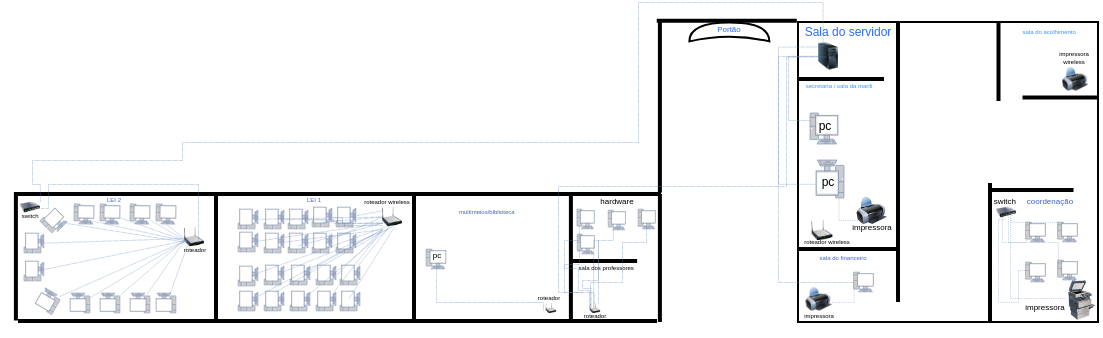 <mxfile version="24.7.13">
  <diagram name="Página-1" id="NS5U5-O65Im8d6U8z58Z">
    <mxGraphModel dx="574" dy="288" grid="1" gridSize="10" guides="1" tooltips="1" connect="1" arrows="1" fold="1" page="1" pageScale="1" pageWidth="827" pageHeight="1169" math="0" shadow="0">
      <root>
        <mxCell id="0" />
        <mxCell id="1" parent="0" />
        <mxCell id="0jPPomBYPSkBsWRgP7Vu-16" value="" style="rounded=0;whiteSpace=wrap;html=1;rotation=90;" parent="1" vertex="1">
          <mxGeometry x="550" y="170" width="150" height="150" as="geometry" />
        </mxCell>
        <mxCell id="-vuuoF5EBfhMEj6QQ887-2" value="&lt;font color=&quot;#2b6bff&quot;&gt;Sala do servidor&lt;/font&gt;" style="text;strokeColor=none;align=center;fillColor=none;html=1;verticalAlign=middle;whiteSpace=wrap;rounded=0;fontSize=6;" parent="1" vertex="1">
          <mxGeometry x="550" y="170" width="50" height="10" as="geometry" />
        </mxCell>
        <mxCell id="Wkjq9qQVnDSuY5WNarzH-3" style="edgeStyle=orthogonalEdgeStyle;rounded=0;orthogonalLoop=1;jettySize=auto;html=1;startArrow=none;startFill=0;endArrow=none;endFill=0;entryX=0.5;entryY=1;entryDx=0;entryDy=0;endSize=2;jumpSize=4;fillColor=#dae8fc;strokeColor=#6c8ebf;dashed=1;dashPattern=1 1;startSize=6;exitX=0.206;exitY=0.495;exitDx=0;exitDy=0;exitPerimeter=0;strokeWidth=0.3;" parent="1" source="-vuuoF5EBfhMEj6QQ887-8" edge="1">
          <mxGeometry relative="1" as="geometry">
            <mxPoint x="559.0" y="222.99" as="targetPoint" />
            <mxPoint x="555.5" y="186.499" as="sourcePoint" />
            <Array as="points">
              <mxPoint x="545" y="187" />
              <mxPoint x="545" y="219" />
              <mxPoint x="559" y="219" />
            </Array>
          </mxGeometry>
        </mxCell>
        <mxCell id="Wkjq9qQVnDSuY5WNarzH-6" style="edgeStyle=orthogonalEdgeStyle;rounded=0;orthogonalLoop=1;jettySize=auto;html=1;endArrow=none;endFill=0;entryX=0.186;entryY=0.73;entryDx=0;entryDy=0;entryPerimeter=0;dashed=1;dashPattern=1 1;fillColor=#dae8fc;strokeColor=#6c8ebf;strokeWidth=0.3;" parent="1" source="-vuuoF5EBfhMEj6QQ887-8" target="-vuuoF5EBfhMEj6QQ887-22" edge="1">
          <mxGeometry relative="1" as="geometry">
            <mxPoint x="540" y="260" as="targetPoint" />
            <Array as="points">
              <mxPoint x="540" y="187" />
              <mxPoint x="540" y="251" />
            </Array>
          </mxGeometry>
        </mxCell>
        <mxCell id="-vuuoF5EBfhMEj6QQ887-8" value="" style="image;html=1;image=img/lib/clip_art/computers/Server_Tower_128x128.png;strokeWidth=3;" parent="1" vertex="1">
          <mxGeometry x="560" y="172" width="10" height="30" as="geometry" />
        </mxCell>
        <mxCell id="-vuuoF5EBfhMEj6QQ887-17" value="&lt;font style=&quot;font-size: 3px;&quot;&gt;secretaria / sala da marili&lt;/font&gt;" style="text;strokeColor=none;align=center;fillColor=none;html=1;verticalAlign=middle;whiteSpace=wrap;rounded=0;fontSize=6;fontColor=#3895FF;" parent="1" vertex="1">
          <mxGeometry x="550" y="201" width="40.5" as="geometry" />
        </mxCell>
        <mxCell id="-vuuoF5EBfhMEj6QQ887-18" value="" style="fontColor=#0066CC;verticalAlign=top;verticalLabelPosition=bottom;labelPosition=center;align=center;html=1;outlineConnect=0;fillColor=#CCCCCC;strokeColor=#6881B3;gradientColor=none;gradientDirection=north;strokeWidth=2;shape=mxgraph.networks.pc;rotation=0;" parent="1" vertex="1">
          <mxGeometry x="556" y="215.5" width="14" height="15.5" as="geometry" />
        </mxCell>
        <mxCell id="-vuuoF5EBfhMEj6QQ887-19" value="" style="fontColor=#0066CC;verticalAlign=top;verticalLabelPosition=bottom;labelPosition=center;align=center;html=1;outlineConnect=0;fillColor=#CCCCCC;strokeColor=#6881B3;gradientColor=none;gradientDirection=north;strokeWidth=2;shape=mxgraph.networks.pc;rotation=-180;" parent="1" vertex="1">
          <mxGeometry x="559" y="239" width="14" height="19" as="geometry" />
        </mxCell>
        <mxCell id="-vuuoF5EBfhMEj6QQ887-20" value="" style="image;html=1;image=img/lib/clip_art/computers/Printer_128x128.png" parent="1" vertex="1">
          <mxGeometry x="578.13" y="257.5" width="17.25" height="13.5" as="geometry" />
        </mxCell>
        <mxCell id="-vuuoF5EBfhMEj6QQ887-21" value="pc" style="text;strokeColor=none;align=center;fillColor=none;html=1;verticalAlign=middle;whiteSpace=wrap;rounded=0;fontSize=6;" parent="1" vertex="1">
          <mxGeometry x="557" y="219.5" width="13" height="4" as="geometry" />
        </mxCell>
        <mxCell id="-vuuoF5EBfhMEj6QQ887-22" value="pc" style="text;strokeColor=none;align=center;fillColor=none;html=1;verticalAlign=middle;whiteSpace=wrap;rounded=0;fontSize=6;" parent="1" vertex="1">
          <mxGeometry x="556" y="248" width="18" height="4" as="geometry" />
        </mxCell>
        <mxCell id="-vuuoF5EBfhMEj6QQ887-23" value="impressora" style="text;strokeColor=none;align=center;fillColor=none;html=1;verticalAlign=middle;whiteSpace=wrap;rounded=0;fontSize=4;" parent="1" vertex="1">
          <mxGeometry x="657.25" y="312" width="33" height="2" as="geometry" />
        </mxCell>
        <mxCell id="-vuuoF5EBfhMEj6QQ887-39" value="switch&amp;nbsp;" style="text;strokeColor=none;align=center;fillColor=none;html=1;verticalAlign=middle;whiteSpace=wrap;rounded=0;fontSize=4;" parent="1" vertex="1">
          <mxGeometry x="644.25" y="259" width="19.5" height="2" as="geometry" />
        </mxCell>
        <mxCell id="-vuuoF5EBfhMEj6QQ887-40" value="&lt;font style=&quot;font-size: 4px;&quot; color=&quot;#3f60cc&quot;&gt;coordenação&lt;/font&gt;" style="text;strokeColor=none;align=center;fillColor=none;html=1;verticalAlign=middle;whiteSpace=wrap;rounded=0;fontSize=5;fontColor=#cc3838;" parent="1" vertex="1">
          <mxGeometry x="651" y="254" width="50" height="10" as="geometry" />
        </mxCell>
        <mxCell id="-vuuoF5EBfhMEj6QQ887-48" value="" style="image;html=1;image=img/lib/clip_art/computers/Printer_Commercial_128x128.png" parent="1" vertex="1">
          <mxGeometry x="684" y="299" width="15.75" height="20" as="geometry" />
        </mxCell>
        <mxCell id="-vuuoF5EBfhMEj6QQ887-49" value="impressora" style="text;strokeColor=none;align=center;fillColor=none;html=1;verticalAlign=middle;whiteSpace=wrap;rounded=0;fontSize=4;" parent="1" vertex="1">
          <mxGeometry x="577" y="272" width="19.5" height="2" as="geometry" />
        </mxCell>
        <mxCell id="-vuuoF5EBfhMEj6QQ887-65" value="" style="image;html=1;image=img/lib/clip_art/computers/Printer_128x128.png" parent="1" vertex="1">
          <mxGeometry x="682.05" y="192.5" width="13" height="12" as="geometry" />
        </mxCell>
        <mxCell id="-vuuoF5EBfhMEj6QQ887-66" value="impressora&lt;div&gt;wireless&lt;/div&gt;" style="text;strokeColor=none;align=center;fillColor=none;html=1;verticalAlign=middle;whiteSpace=wrap;rounded=0;fontSize=3;" parent="1" vertex="1">
          <mxGeometry x="678.75" y="186.5" width="18.3" height="2" as="geometry" />
        </mxCell>
        <mxCell id="-vuuoF5EBfhMEj6QQ887-67" value="&lt;font style=&quot;font-size: 3px;&quot;&gt;sala do acolhimento&amp;nbsp;&lt;/font&gt;" style="text;strokeColor=none;align=center;fillColor=none;html=1;verticalAlign=middle;whiteSpace=wrap;rounded=0;fontSize=2;fontColor=#3895FF;" parent="1" vertex="1">
          <mxGeometry x="658.25" y="173.5" width="35.5" height="3" as="geometry" />
        </mxCell>
        <mxCell id="Wkjq9qQVnDSuY5WNarzH-7" style="edgeStyle=orthogonalEdgeStyle;rounded=0;orthogonalLoop=1;jettySize=auto;html=1;exitX=0.5;exitY=1;exitDx=0;exitDy=0;fillColor=#dae8fc;strokeColor=#6c8ebf;dashed=1;dashPattern=1 2;endArrow=none;endFill=0;strokeWidth=0.3;targetPerimeterSpacing=7;" parent="1" edge="1">
          <mxGeometry relative="1" as="geometry">
            <mxPoint x="656" y="268.0" as="sourcePoint" />
            <mxPoint x="684" y="308.0" as="targetPoint" />
            <Array as="points">
              <mxPoint x="656" y="308" />
            </Array>
          </mxGeometry>
        </mxCell>
        <mxCell id="-vuuoF5EBfhMEj6QQ887-69" value="" style="image;html=1;image=img/lib/clip_art/networking/Switch_128x128.png" parent="1" vertex="1">
          <mxGeometry x="649" y="260" width="10" height="10" as="geometry" />
        </mxCell>
        <mxCell id="-vuuoF5EBfhMEj6QQ887-73" value="" style="image;html=1;image=img/lib/clip_art/networking/Wireless_Router_N_128x128.png" parent="1" vertex="1">
          <mxGeometry x="552" y="269" width="20" height="10" as="geometry" />
        </mxCell>
        <mxCell id="-vuuoF5EBfhMEj6QQ887-74" value="&lt;font style=&quot;font-size: 3px;&quot;&gt;roteador&lt;/font&gt;" style="text;strokeColor=none;align=center;fillColor=none;html=1;verticalAlign=middle;whiteSpace=wrap;rounded=0;fontSize=4;" parent="1" vertex="1">
          <mxGeometry x="411.95" y="306.5" width="26.5" height="2" as="geometry" />
        </mxCell>
        <mxCell id="-vuuoF5EBfhMEj6QQ887-82" value="" style="fontColor=#0066CC;verticalAlign=top;verticalLabelPosition=bottom;labelPosition=center;align=center;html=1;outlineConnect=0;fillColor=#CCCCCC;strokeColor=#6881B3;gradientColor=none;gradientDirection=north;strokeWidth=2;shape=mxgraph.networks.pc;rotation=0;" parent="1" vertex="1">
          <mxGeometry x="577.75" y="295" width="10" height="10" as="geometry" />
        </mxCell>
        <mxCell id="-vuuoF5EBfhMEj6QQ887-85" value="" style="image;html=1;image=img/lib/clip_art/computers/Printer_128x128.png" parent="1" vertex="1">
          <mxGeometry x="553.75" y="302.5" width="13" height="12" as="geometry" />
        </mxCell>
        <mxCell id="-vuuoF5EBfhMEj6QQ887-86" value="impressora" style="text;strokeColor=none;align=center;fillColor=none;html=1;verticalAlign=middle;whiteSpace=wrap;rounded=0;fontSize=3;" parent="1" vertex="1">
          <mxGeometry x="553" y="315.5" width="15" height="2" as="geometry" />
        </mxCell>
        <mxCell id="RXinSmK6hJTp8Dc33npK-2" value="" style="line;strokeWidth=2;direction=south;html=1;rotation=90;" parent="1" vertex="1">
          <mxGeometry x="314.25" y="94.25" width="11" height="323.5" as="geometry" />
        </mxCell>
        <mxCell id="RXinSmK6hJTp8Dc33npK-3" value="&lt;font style=&quot;font-size: 3px;&quot; color=&quot;#3f60cc&quot;&gt;&amp;nbsp;multimeios/biblioteca&lt;/font&gt;" style="text;strokeColor=none;align=center;fillColor=none;html=1;verticalAlign=middle;whiteSpace=wrap;rounded=0;fontSize=4;fontColor=#cc3838;" parent="1" vertex="1">
          <mxGeometry x="374" y="261" width="40" height="8.5" as="geometry" />
        </mxCell>
        <mxCell id="RXinSmK6hJTp8Dc33npK-4" value="" style="fontColor=#0066CC;verticalAlign=top;verticalLabelPosition=bottom;labelPosition=center;align=center;html=1;outlineConnect=0;fillColor=#CCCCCC;strokeColor=#6881B3;gradientColor=none;gradientDirection=north;strokeWidth=2;shape=mxgraph.networks.pc;rotation=0;" parent="1" vertex="1">
          <mxGeometry x="364" y="283.5" width="10" height="10" as="geometry" />
        </mxCell>
        <mxCell id="RXinSmK6hJTp8Dc33npK-5" value="pc" style="text;strokeColor=none;align=center;fillColor=none;html=1;verticalAlign=middle;whiteSpace=wrap;rounded=0;fontSize=4;" parent="1" vertex="1">
          <mxGeometry x="365" y="286" width="9" height="2.5" as="geometry" />
        </mxCell>
        <mxCell id="0jPPomBYPSkBsWRgP7Vu-10" value="" style="line;strokeWidth=2;direction=south;html=1;" parent="1" vertex="1">
          <mxGeometry x="474.95" y="256" width="12" height="64" as="geometry" />
        </mxCell>
        <mxCell id="0jPPomBYPSkBsWRgP7Vu-12" value="" style="line;strokeWidth=2;direction=south;html=1;rotation=90;" parent="1" vertex="1">
          <mxGeometry x="313.75" y="159.75" width="12" height="319.5" as="geometry" />
        </mxCell>
        <mxCell id="0jPPomBYPSkBsWRgP7Vu-18" value="" style="line;strokeWidth=2;direction=south;html=1;rotation=90;" parent="1" vertex="1">
          <mxGeometry x="565.75" y="177.25" width="12" height="42.5" as="geometry" />
        </mxCell>
        <mxCell id="0jPPomBYPSkBsWRgP7Vu-19" value="" style="line;strokeWidth=2;direction=south;html=1;" parent="1" vertex="1">
          <mxGeometry x="594" y="170" width="12" height="29" as="geometry" />
        </mxCell>
        <mxCell id="0jPPomBYPSkBsWRgP7Vu-20" value="" style="line;strokeWidth=2;direction=south;html=1;" parent="1" vertex="1">
          <mxGeometry x="594" y="199" width="12" height="111" as="geometry" />
        </mxCell>
        <mxCell id="0jPPomBYPSkBsWRgP7Vu-22" value="" style="line;strokeWidth=2;direction=south;html=1;rotation=90;" parent="1" vertex="1">
          <mxGeometry x="660.88" y="233.13" width="12" height="41.75" as="geometry" />
        </mxCell>
        <mxCell id="0jPPomBYPSkBsWRgP7Vu-23" value="" style="line;strokeWidth=2;direction=south;html=1;rotation=-180;" parent="1" vertex="1">
          <mxGeometry x="640" y="250.5" width="12" height="69.5" as="geometry" />
        </mxCell>
        <mxCell id="0jPPomBYPSkBsWRgP7Vu-31" value="" style="fontColor=#0066CC;verticalAlign=top;verticalLabelPosition=bottom;labelPosition=center;align=center;html=1;outlineConnect=0;fillColor=#CCCCCC;strokeColor=#6881B3;gradientColor=none;gradientDirection=north;strokeWidth=2;shape=mxgraph.networks.pc;rotation=0;" parent="1" vertex="1">
          <mxGeometry x="679.75" y="270" width="10" height="10" as="geometry" />
        </mxCell>
        <mxCell id="0jPPomBYPSkBsWRgP7Vu-32" value="" style="fontColor=#0066CC;verticalAlign=top;verticalLabelPosition=bottom;labelPosition=center;align=center;html=1;outlineConnect=0;fillColor=#CCCCCC;strokeColor=#6881B3;gradientColor=none;gradientDirection=north;strokeWidth=2;shape=mxgraph.networks.pc;rotation=0;" parent="1" vertex="1">
          <mxGeometry x="663.75" y="270" width="10" height="10" as="geometry" />
        </mxCell>
        <mxCell id="0jPPomBYPSkBsWRgP7Vu-33" value="" style="fontColor=#0066CC;verticalAlign=top;verticalLabelPosition=bottom;labelPosition=center;align=center;html=1;outlineConnect=0;fillColor=#CCCCCC;strokeColor=#6881B3;gradientColor=none;gradientDirection=north;strokeWidth=2;shape=mxgraph.networks.pc;rotation=0;" parent="1" vertex="1">
          <mxGeometry x="679.75" y="289" width="10" height="10" as="geometry" />
        </mxCell>
        <mxCell id="0jPPomBYPSkBsWRgP7Vu-35" value="" style="fontColor=#0066CC;verticalAlign=top;verticalLabelPosition=bottom;labelPosition=center;align=center;html=1;outlineConnect=0;fillColor=#CCCCCC;strokeColor=#6881B3;gradientColor=none;gradientDirection=north;strokeWidth=2;shape=mxgraph.networks.pc;rotation=0;" parent="1" vertex="1">
          <mxGeometry x="663.75" y="290" width="10" height="10" as="geometry" />
        </mxCell>
        <mxCell id="0jPPomBYPSkBsWRgP7Vu-44" value="" style="line;strokeWidth=2;direction=south;html=1;rotation=90;" parent="1" vertex="1">
          <mxGeometry x="674.88" y="189.12" width="12" height="37.25" as="geometry" />
        </mxCell>
        <mxCell id="0jPPomBYPSkBsWRgP7Vu-45" value="" style="line;strokeWidth=2;direction=south;html=1;rotation=-180;" parent="1" vertex="1">
          <mxGeometry x="644.25" y="169.5" width="12" height="40" as="geometry" />
        </mxCell>
        <mxCell id="0jPPomBYPSkBsWRgP7Vu-49" style="edgeStyle=none;rounded=0;orthogonalLoop=1;jettySize=auto;html=1;exitX=0.25;exitY=0;exitDx=0;exitDy=0;" parent="1" source="-vuuoF5EBfhMEj6QQ887-65" target="-vuuoF5EBfhMEj6QQ887-65" edge="1">
          <mxGeometry relative="1" as="geometry" />
        </mxCell>
        <mxCell id="0jPPomBYPSkBsWRgP7Vu-50" value="" style="line;strokeWidth=2;direction=south;html=1;rotation=90;" parent="1" vertex="1">
          <mxGeometry x="568.5" y="258.5" width="12" height="50" as="geometry" />
        </mxCell>
        <mxCell id="0jPPomBYPSkBsWRgP7Vu-51" value="&lt;font color=&quot;#3f60cc&quot; style=&quot;font-size: 3px;&quot;&gt;sala do financeiro&lt;/font&gt;" style="text;strokeColor=none;align=center;fillColor=none;html=1;verticalAlign=middle;whiteSpace=wrap;rounded=0;fontSize=4;fontColor=#cc3838;" parent="1" vertex="1">
          <mxGeometry x="557" y="285" width="31" height="6.5" as="geometry" />
        </mxCell>
        <mxCell id="0jPPomBYPSkBsWRgP7Vu-56" value="" style="line;strokeWidth=2;direction=south;html=1;" parent="1" vertex="1">
          <mxGeometry x="430.45" y="256.5" width="12" height="64" as="geometry" />
        </mxCell>
        <mxCell id="0jPPomBYPSkBsWRgP7Vu-63" value="" style="line;strokeWidth=2;direction=south;html=1;" parent="1" vertex="1">
          <mxGeometry x="352" y="256" width="12" height="64" as="geometry" />
        </mxCell>
        <mxCell id="0jPPomBYPSkBsWRgP7Vu-64" value="" style="line;strokeWidth=2;direction=south;html=1;" parent="1" vertex="1">
          <mxGeometry x="152.95" y="255.25" width="12" height="64" as="geometry" />
        </mxCell>
        <mxCell id="0jPPomBYPSkBsWRgP7Vu-65" value="" style="line;strokeWidth=2;direction=south;html=1;" parent="1" vertex="1">
          <mxGeometry x="253" y="256.5" width="12" height="64" as="geometry" />
        </mxCell>
        <mxCell id="0jPPomBYPSkBsWRgP7Vu-66" value="&lt;font style=&quot;font-size: 3px;&quot; color=&quot;#3f60cc&quot;&gt;LEI 1&lt;/font&gt;" style="text;strokeColor=none;align=center;fillColor=none;html=1;verticalAlign=middle;whiteSpace=wrap;rounded=0;fontSize=4;fontColor=#cc3838;" parent="1" vertex="1">
          <mxGeometry x="288" y="255" width="40" height="8.5" as="geometry" />
        </mxCell>
        <mxCell id="0jPPomBYPSkBsWRgP7Vu-67" value="&lt;font style=&quot;font-size: 3px;&quot; color=&quot;#3f60cc&quot;&gt;LEI 2&lt;/font&gt;" style="text;strokeColor=none;align=center;fillColor=none;html=1;verticalAlign=middle;whiteSpace=wrap;rounded=0;fontSize=4;fontColor=#cc3838;" parent="1" vertex="1">
          <mxGeometry x="188" y="255" width="40" height="8.5" as="geometry" />
        </mxCell>
        <mxCell id="0jPPomBYPSkBsWRgP7Vu-68" value="" style="fontColor=#0066CC;verticalAlign=top;verticalLabelPosition=bottom;labelPosition=center;align=center;html=1;outlineConnect=0;fillColor=#CCCCCC;strokeColor=#6881B3;gradientColor=none;gradientDirection=north;strokeWidth=2;shape=mxgraph.networks.pc;rotation=-90;" parent="1" vertex="1">
          <mxGeometry x="270" y="304.5" width="10" height="10" as="geometry" />
        </mxCell>
        <mxCell id="0jPPomBYPSkBsWRgP7Vu-69" value="" style="fontColor=#0066CC;verticalAlign=top;verticalLabelPosition=bottom;labelPosition=center;align=center;html=1;outlineConnect=0;fillColor=#CCCCCC;strokeColor=#6881B3;gradientColor=none;gradientDirection=north;strokeWidth=2;shape=mxgraph.networks.pc;rotation=-90;" parent="1" vertex="1">
          <mxGeometry x="270" y="292" width="10" height="10" as="geometry" />
        </mxCell>
        <mxCell id="0jPPomBYPSkBsWRgP7Vu-70" value="&lt;span style=&quot;color: rgba(0, 0, 0, 0); font-family: monospace; font-size: 0px; text-align: start;&quot;&gt;%3CmxGraphModel%3E%3Croot%3E%3CmxCell%20id%3D%220%22%2F%3E%3CmxCell%20id%3D%221%22%20parent%3D%220%22%2F%3E%3CmxCell%20id%3D%222%22%20value%3D%22%22%20style%3D%22fontColor%3D%230066CC%3BverticalAlign%3Dtop%3BverticalLabelPosition%3Dbottom%3BlabelPosition%3Dcenter%3Balign%3Dcenter%3Bhtml%3D1%3BoutlineConnect%3D0%3BfillColor%3D%23CCCCCC%3BstrokeColor%3D%236881B3%3BgradientColor%3Dnone%3BgradientDirection%3Dnorth%3BstrokeWidth%3D2%3Bshape%3Dmxgraph.networks.pc%3Brotation%3D-90%3B%22%20vertex%3D%221%22%20parent%3D%221%22%3E%3CmxGeometry%20x%3D%22270%22%20y%3D%22292%22%20width%3D%2210%22%20height%3D%2210%22%20as%3D%22geometry%22%2F%3E%3C%2FmxCell%3E%3C%2Froot%3E%3C%2FmxGraphModel%3E&lt;/span&gt;&lt;span style=&quot;color: rgba(0, 0, 0, 0); font-family: monospace; font-size: 0px; text-align: start;&quot;&gt;%3CmxGraphModel%3E%3Croot%3E%3CmxCell%20id%3D%220%22%2F%3E%3CmxCell%20id%3D%221%22%20parent%3D%220%22%2F%3E%3CmxCell%20id%3D%222%22%20value%3D%22%22%20style%3D%22fontColor%3D%230066CC%3BverticalAlign%3Dtop%3BverticalLabelPosition%3Dbottom%3BlabelPosition%3Dcenter%3Balign%3Dcenter%3Bhtml%3D1%3BoutlineConnect%3D0%3BfillColor%3D%23CCCCCC%3BstrokeColor%3D%236881B3%3BgradientColor%3Dnone%3BgradientDirection%3Dnorth%3BstrokeWidth%3D2%3Bshape%3Dmxgraph.networks.pc%3Brotation%3D-90%3B%22%20vertex%3D%221%22%20parent%3D%221%22%3E%3CmxGeometry%20x%3D%22270%22%20y%3D%22292%22%20width%3D%2210%22%20height%3D%2210%22%20as%3D%22geometry%22%2F%3E%3C%2FmxCell%3E%3C%2Froot%3E%3C%2FmxGraphModel%3E&lt;/span&gt;" style="fontColor=#0066CC;verticalAlign=top;verticalLabelPosition=bottom;labelPosition=center;align=center;html=1;outlineConnect=0;fillColor=#CCCCCC;strokeColor=#6881B3;gradientColor=none;gradientDirection=north;strokeWidth=2;shape=mxgraph.networks.pc;rotation=-90;" parent="1" vertex="1">
          <mxGeometry x="270" y="263.5" width="10" height="10" as="geometry" />
        </mxCell>
        <mxCell id="0jPPomBYPSkBsWRgP7Vu-71" value="&lt;span style=&quot;color: rgba(0, 0, 0, 0); font-family: monospace; font-size: 0px; text-align: start;&quot;&gt;%3CmxGraphModel%3E%3Croot%3E%3CmxCell%20id%3D%220%22%2F%3E%3CmxCell%20id%3D%221%22%20parent%3D%220%22%2F%3E%3CmxCell%20id%3D%222%22%20value%3D%22%22%20style%3D%22fontColor%3D%230066CC%3BverticalAlign%3Dtop%3BverticalLabelPosition%3Dbottom%3BlabelPosition%3Dcenter%3Balign%3Dcenter%3Bhtml%3D1%3BoutlineConnect%3D0%3BfillColor%3D%23CCCCCC%3BstrokeColor%3D%236881B3%3BgradientColor%3Dnone%3BgradientDirection%3Dnorth%3BstrokeWidth%3D2%3Bshape%3Dmxgraph.networks.pc%3Brotation%3D-90%3B%22%20vertex%3D%221%22%20parent%3D%221%22%3E%3CmxGeometry%20x%3D%22270%22%20y%3D%22292%22%20width%3D%2210%22%20height%3D%2210%22%20as%3D%22geometry%22%2F%3E%3C%2FmxCell%3E%3C%2Froot%3E%3C%2FmxGraphModel%3E&lt;/span&gt;&lt;span style=&quot;color: rgba(0, 0, 0, 0); font-family: monospace; font-size: 0px; text-align: start;&quot;&gt;%3CmxGraphModel%3E%3Croot%3E%3CmxCell%20id%3D%220%22%2F%3E%3CmxCell%20id%3D%221%22%20parent%3D%220%22%2F%3E%3CmxCell%20id%3D%222%22%20value%3D%22%22%20style%3D%22fontColor%3D%230066CC%3BverticalAlign%3Dtop%3BverticalLabelPosition%3Dbottom%3BlabelPosition%3Dcenter%3Balign%3Dcenter%3Bhtml%3D1%3BoutlineConnect%3D0%3BfillColor%3D%23CCCCCC%3BstrokeColor%3D%236881B3%3BgradientColor%3Dnone%3BgradientDirection%3Dnorth%3BstrokeWidth%3D2%3Bshape%3Dmxgraph.networks.pc%3Brotation%3D-90%3B%22%20vertex%3D%221%22%20parent%3D%221%22%3E%3CmxGeometry%20x%3D%22270%22%20y%3D%22292%22%20width%3D%2210%22%20height%3D%2210%22%20as%3D%22geometry%22%2F%3E%3C%2FmxCell%3E%3C%2Froot%3E%3C%2FmxGraphModel%3E&lt;/span&gt;" style="fontColor=#0066CC;verticalAlign=top;verticalLabelPosition=bottom;labelPosition=center;align=center;html=1;outlineConnect=0;fillColor=#CCCCCC;strokeColor=#6881B3;gradientColor=none;gradientDirection=north;strokeWidth=2;shape=mxgraph.networks.pc;rotation=-90;" parent="1" vertex="1">
          <mxGeometry x="270" y="275" width="10" height="10" as="geometry" />
        </mxCell>
        <mxCell id="0jPPomBYPSkBsWRgP7Vu-72" value="" style="fontColor=#0066CC;verticalAlign=top;verticalLabelPosition=bottom;labelPosition=center;align=center;html=1;outlineConnect=0;fillColor=#CCCCCC;strokeColor=#6881B3;gradientColor=none;gradientDirection=north;strokeWidth=2;shape=mxgraph.networks.pc;rotation=-90;" parent="1" vertex="1">
          <mxGeometry x="283" y="304.5" width="10" height="10" as="geometry" />
        </mxCell>
        <mxCell id="0jPPomBYPSkBsWRgP7Vu-73" value="" style="fontColor=#0066CC;verticalAlign=top;verticalLabelPosition=bottom;labelPosition=center;align=center;html=1;outlineConnect=0;fillColor=#CCCCCC;strokeColor=#6881B3;gradientColor=none;gradientDirection=north;strokeWidth=2;shape=mxgraph.networks.pc;rotation=-90;" parent="1" vertex="1">
          <mxGeometry x="296" y="304.5" width="10" height="10" as="geometry" />
        </mxCell>
        <mxCell id="0jPPomBYPSkBsWRgP7Vu-74" value="" style="fontColor=#0066CC;verticalAlign=top;verticalLabelPosition=bottom;labelPosition=center;align=center;html=1;outlineConnect=0;fillColor=#CCCCCC;strokeColor=#6881B3;gradientColor=none;gradientDirection=north;strokeWidth=2;shape=mxgraph.networks.pc;rotation=-90;" parent="1" vertex="1">
          <mxGeometry x="309" y="304.5" width="10" height="10" as="geometry" />
        </mxCell>
        <mxCell id="0jPPomBYPSkBsWRgP7Vu-75" value="" style="fontColor=#0066CC;verticalAlign=top;verticalLabelPosition=bottom;labelPosition=center;align=center;html=1;outlineConnect=0;fillColor=#CCCCCC;strokeColor=#6881B3;gradientColor=none;gradientDirection=north;strokeWidth=2;shape=mxgraph.networks.pc;rotation=-90;" parent="1" vertex="1">
          <mxGeometry x="321" y="304.5" width="10" height="10" as="geometry" />
        </mxCell>
        <mxCell id="0jPPomBYPSkBsWRgP7Vu-76" value="" style="fontColor=#0066CC;verticalAlign=top;verticalLabelPosition=bottom;labelPosition=center;align=center;html=1;outlineConnect=0;fillColor=#CCCCCC;strokeColor=#6881B3;gradientColor=none;gradientDirection=north;strokeWidth=2;shape=mxgraph.networks.pc;rotation=-90;" parent="1" vertex="1">
          <mxGeometry x="283" y="263.5" width="10" height="10" as="geometry" />
        </mxCell>
        <mxCell id="0jPPomBYPSkBsWRgP7Vu-77" value="" style="fontColor=#0066CC;verticalAlign=top;verticalLabelPosition=bottom;labelPosition=center;align=center;html=1;outlineConnect=0;fillColor=#CCCCCC;strokeColor=#6881B3;gradientColor=none;gradientDirection=north;strokeWidth=2;shape=mxgraph.networks.pc;rotation=-90;" parent="1" vertex="1">
          <mxGeometry x="283" y="275.5" width="10" height="10" as="geometry" />
        </mxCell>
        <mxCell id="0jPPomBYPSkBsWRgP7Vu-78" value="" style="fontColor=#0066CC;verticalAlign=top;verticalLabelPosition=bottom;labelPosition=center;align=center;html=1;outlineConnect=0;fillColor=#CCCCCC;strokeColor=#6881B3;gradientColor=none;gradientDirection=north;strokeWidth=2;shape=mxgraph.networks.pc;rotation=-90;" parent="1" vertex="1">
          <mxGeometry x="295" y="263.5" width="10" height="10" as="geometry" />
        </mxCell>
        <mxCell id="0jPPomBYPSkBsWRgP7Vu-79" value="" style="fontColor=#0066CC;verticalAlign=top;verticalLabelPosition=bottom;labelPosition=center;align=center;html=1;outlineConnect=0;fillColor=#CCCCCC;strokeColor=#6881B3;gradientColor=none;gradientDirection=north;strokeWidth=2;shape=mxgraph.networks.pc;rotation=-90;" parent="1" vertex="1">
          <mxGeometry x="295" y="275.5" width="10" height="10" as="geometry" />
        </mxCell>
        <mxCell id="0jPPomBYPSkBsWRgP7Vu-80" value="" style="fontColor=#0066CC;verticalAlign=top;verticalLabelPosition=bottom;labelPosition=center;align=center;html=1;outlineConnect=0;fillColor=#CCCCCC;strokeColor=#6881B3;gradientColor=none;gradientDirection=north;strokeWidth=2;shape=mxgraph.networks.pc;rotation=-90;" parent="1" vertex="1">
          <mxGeometry x="307" y="262.5" width="10" height="10" as="geometry" />
        </mxCell>
        <mxCell id="0jPPomBYPSkBsWRgP7Vu-81" value="" style="fontColor=#0066CC;verticalAlign=top;verticalLabelPosition=bottom;labelPosition=center;align=center;html=1;outlineConnect=0;fillColor=#CCCCCC;strokeColor=#6881B3;gradientColor=none;gradientDirection=north;strokeWidth=2;shape=mxgraph.networks.pc;rotation=-90;" parent="1" vertex="1">
          <mxGeometry x="307" y="275.5" width="10" height="10" as="geometry" />
        </mxCell>
        <mxCell id="0jPPomBYPSkBsWRgP7Vu-82" value="" style="fontColor=#0066CC;verticalAlign=top;verticalLabelPosition=bottom;labelPosition=center;align=center;html=1;outlineConnect=0;fillColor=#CCCCCC;strokeColor=#6881B3;gradientColor=none;gradientDirection=north;strokeWidth=2;shape=mxgraph.networks.pc;rotation=-90;" parent="1" vertex="1">
          <mxGeometry x="283" y="291.5" width="10" height="10" as="geometry" />
        </mxCell>
        <mxCell id="0jPPomBYPSkBsWRgP7Vu-83" value="" style="fontColor=#0066CC;verticalAlign=top;verticalLabelPosition=bottom;labelPosition=center;align=center;html=1;outlineConnect=0;fillColor=#CCCCCC;strokeColor=#6881B3;gradientColor=none;gradientDirection=north;strokeWidth=2;shape=mxgraph.networks.pc;rotation=-90;" parent="1" vertex="1">
          <mxGeometry x="296" y="291.5" width="10" height="10" as="geometry" />
        </mxCell>
        <mxCell id="0jPPomBYPSkBsWRgP7Vu-84" value="" style="fontColor=#0066CC;verticalAlign=top;verticalLabelPosition=bottom;labelPosition=center;align=center;html=1;outlineConnect=0;fillColor=#CCCCCC;strokeColor=#6881B3;gradientColor=none;gradientDirection=north;strokeWidth=2;shape=mxgraph.networks.pc;rotation=-90;" parent="1" vertex="1">
          <mxGeometry x="309" y="291.5" width="10" height="10" as="geometry" />
        </mxCell>
        <mxCell id="0jPPomBYPSkBsWRgP7Vu-85" value="" style="fontColor=#0066CC;verticalAlign=top;verticalLabelPosition=bottom;labelPosition=center;align=center;html=1;outlineConnect=0;fillColor=#CCCCCC;strokeColor=#6881B3;gradientColor=none;gradientDirection=north;strokeWidth=2;shape=mxgraph.networks.pc;rotation=-90;" parent="1" vertex="1">
          <mxGeometry x="321" y="291.5" width="10" height="10" as="geometry" />
        </mxCell>
        <mxCell id="0jPPomBYPSkBsWRgP7Vu-86" value="" style="fontColor=#0066CC;verticalAlign=top;verticalLabelPosition=bottom;labelPosition=center;align=center;html=1;outlineConnect=0;fillColor=#CCCCCC;strokeColor=#6881B3;gradientColor=none;gradientDirection=north;strokeWidth=2;shape=mxgraph.networks.pc;rotation=-90;" parent="1" vertex="1">
          <mxGeometry x="319" y="262.5" width="10" height="10" as="geometry" />
        </mxCell>
        <mxCell id="0jPPomBYPSkBsWRgP7Vu-87" value="" style="fontColor=#0066CC;verticalAlign=top;verticalLabelPosition=bottom;labelPosition=center;align=center;html=1;outlineConnect=0;fillColor=#CCCCCC;strokeColor=#6881B3;gradientColor=none;gradientDirection=north;strokeWidth=2;shape=mxgraph.networks.pc;rotation=-90;" parent="1" vertex="1">
          <mxGeometry x="319" y="275.5" width="10" height="10" as="geometry" />
        </mxCell>
        <mxCell id="Wkjq9qQVnDSuY5WNarzH-8" style="rounded=0;orthogonalLoop=1;jettySize=auto;html=1;exitX=0;exitY=0.25;exitDx=0;exitDy=0;fillColor=#dae8fc;strokeColor=#6c8ebf;dashed=1;dashPattern=1 1;endArrow=none;endFill=0;strokeWidth=0.3;" parent="1" source="0jPPomBYPSkBsWRgP7Vu-88" target="0jPPomBYPSkBsWRgP7Vu-86" edge="1">
          <mxGeometry relative="1" as="geometry">
            <mxPoint x="344" y="287.12" as="sourcePoint" />
            <mxPoint x="321" y="287.386" as="targetPoint" />
          </mxGeometry>
        </mxCell>
        <mxCell id="Wkjq9qQVnDSuY5WNarzH-10" style="rounded=0;orthogonalLoop=1;jettySize=auto;html=1;exitX=0.584;exitY=0.914;exitDx=0;exitDy=0;fillColor=#dae8fc;strokeColor=#6c8ebf;dashed=1;dashPattern=1 1;exitPerimeter=0;endArrow=none;endFill=0;strokeWidth=0.3;" parent="1" source="0jPPomBYPSkBsWRgP7Vu-88" edge="1">
          <mxGeometry relative="1" as="geometry">
            <mxPoint x="363.25" y="300.75" as="sourcePoint" />
            <mxPoint x="325.25" y="308.251" as="targetPoint" />
          </mxGeometry>
        </mxCell>
        <mxCell id="0jPPomBYPSkBsWRgP7Vu-88" value="" style="image;html=1;image=img/lib/clip_art/networking/Wireless_Router_N_128x128.png" parent="1" vertex="1">
          <mxGeometry x="342" y="261" width="10" height="12.5" as="geometry" />
        </mxCell>
        <mxCell id="0jPPomBYPSkBsWRgP7Vu-89" value="&lt;font style=&quot;font-size: 3px;&quot;&gt;roteador wireless&lt;/font&gt;" style="text;strokeColor=none;align=center;fillColor=none;html=1;verticalAlign=middle;whiteSpace=wrap;rounded=0;fontSize=4;" parent="1" vertex="1">
          <mxGeometry x="331" y="258.5" width="26.5" height="2" as="geometry" />
        </mxCell>
        <mxCell id="0jPPomBYPSkBsWRgP7Vu-90" value="" style="fontColor=#0066CC;verticalAlign=top;verticalLabelPosition=bottom;labelPosition=center;align=center;html=1;outlineConnect=0;fillColor=#CCCCCC;strokeColor=#6881B3;gradientColor=none;gradientDirection=north;strokeWidth=2;shape=mxgraph.networks.pc;rotation=-180;" parent="1" vertex="1">
          <mxGeometry x="229" y="305.5" width="10" height="10" as="geometry" />
        </mxCell>
        <mxCell id="0jPPomBYPSkBsWRgP7Vu-91" value="" style="fontColor=#0066CC;verticalAlign=top;verticalLabelPosition=bottom;labelPosition=center;align=center;html=1;outlineConnect=0;fillColor=#CCCCCC;strokeColor=#6881B3;gradientColor=none;gradientDirection=north;strokeWidth=2;shape=mxgraph.networks.pc;rotation=-180;" parent="1" vertex="1">
          <mxGeometry x="216" y="305.5" width="10" height="10" as="geometry" />
        </mxCell>
        <mxCell id="0jPPomBYPSkBsWRgP7Vu-92" value="" style="fontColor=#0066CC;verticalAlign=top;verticalLabelPosition=bottom;labelPosition=center;align=center;html=1;outlineConnect=0;fillColor=#CCCCCC;strokeColor=#6881B3;gradientColor=none;gradientDirection=north;strokeWidth=2;shape=mxgraph.networks.pc;rotation=-180;" parent="1" vertex="1">
          <mxGeometry x="201" y="305.5" width="10" height="10" as="geometry" />
        </mxCell>
        <mxCell id="0jPPomBYPSkBsWRgP7Vu-93" value="" style="fontColor=#0066CC;verticalAlign=top;verticalLabelPosition=bottom;labelPosition=center;align=center;html=1;outlineConnect=0;fillColor=#CCCCCC;strokeColor=#6881B3;gradientColor=none;gradientDirection=north;strokeWidth=2;shape=mxgraph.networks.pc;rotation=-180;" parent="1" vertex="1">
          <mxGeometry x="186" y="305.5" width="10" height="10" as="geometry" />
        </mxCell>
        <mxCell id="0jPPomBYPSkBsWRgP7Vu-94" value="" style="fontColor=#0066CC;verticalAlign=top;verticalLabelPosition=bottom;labelPosition=center;align=center;html=1;outlineConnect=0;fillColor=#CCCCCC;strokeColor=#6881B3;gradientColor=none;gradientDirection=north;strokeWidth=2;shape=mxgraph.networks.pc;rotation=-150;" parent="1" vertex="1">
          <mxGeometry x="170" y="304.5" width="10" height="10" as="geometry" />
        </mxCell>
        <mxCell id="0jPPomBYPSkBsWRgP7Vu-95" value="" style="fontColor=#0066CC;verticalAlign=top;verticalLabelPosition=bottom;labelPosition=center;align=center;html=1;outlineConnect=0;fillColor=#CCCCCC;strokeColor=#6881B3;gradientColor=none;gradientDirection=north;strokeWidth=2;shape=mxgraph.networks.pc;rotation=-90;" parent="1" vertex="1">
          <mxGeometry x="162.95" y="289.5" width="10" height="10" as="geometry" />
        </mxCell>
        <mxCell id="0jPPomBYPSkBsWRgP7Vu-100" value="" style="fontColor=#0066CC;verticalAlign=top;verticalLabelPosition=bottom;labelPosition=center;align=center;html=1;outlineConnect=0;fillColor=#CCCCCC;strokeColor=#6881B3;gradientColor=none;gradientDirection=north;strokeWidth=2;shape=mxgraph.networks.pc;rotation=-90;" parent="1" vertex="1">
          <mxGeometry x="162.95" y="275.5" width="10" height="10" as="geometry" />
        </mxCell>
        <mxCell id="0jPPomBYPSkBsWRgP7Vu-101" value="" style="fontColor=#0066CC;verticalAlign=top;verticalLabelPosition=bottom;labelPosition=center;align=center;html=1;outlineConnect=0;fillColor=#CCCCCC;strokeColor=#6881B3;gradientColor=none;gradientDirection=north;strokeWidth=2;shape=mxgraph.networks.pc;rotation=-45;" parent="1" vertex="1">
          <mxGeometry x="172.95" y="264.5" width="10" height="10" as="geometry" />
        </mxCell>
        <mxCell id="0jPPomBYPSkBsWRgP7Vu-103" value="" style="fontColor=#0066CC;verticalAlign=top;verticalLabelPosition=bottom;labelPosition=center;align=center;html=1;outlineConnect=0;fillColor=#CCCCCC;strokeColor=#6881B3;gradientColor=none;gradientDirection=north;strokeWidth=2;shape=mxgraph.networks.pc;rotation=1;" parent="1" vertex="1">
          <mxGeometry x="188" y="261" width="10" height="10" as="geometry" />
        </mxCell>
        <mxCell id="0jPPomBYPSkBsWRgP7Vu-104" value="" style="fontColor=#0066CC;verticalAlign=top;verticalLabelPosition=bottom;labelPosition=center;align=center;html=1;outlineConnect=0;fillColor=#CCCCCC;strokeColor=#6881B3;gradientColor=none;gradientDirection=north;strokeWidth=2;shape=mxgraph.networks.pc;rotation=1;" parent="1" vertex="1">
          <mxGeometry x="201" y="261" width="10" height="10" as="geometry" />
        </mxCell>
        <mxCell id="0jPPomBYPSkBsWRgP7Vu-105" value="" style="fontColor=#0066CC;verticalAlign=top;verticalLabelPosition=bottom;labelPosition=center;align=center;html=1;outlineConnect=0;fillColor=#CCCCCC;strokeColor=#6881B3;gradientColor=none;gradientDirection=north;strokeWidth=2;shape=mxgraph.networks.pc;rotation=1;" parent="1" vertex="1">
          <mxGeometry x="216" y="261" width="10" height="10" as="geometry" />
        </mxCell>
        <mxCell id="0jPPomBYPSkBsWRgP7Vu-106" value="" style="fontColor=#0066CC;verticalAlign=top;verticalLabelPosition=bottom;labelPosition=center;align=center;html=1;outlineConnect=0;fillColor=#CCCCCC;strokeColor=#6881B3;gradientColor=none;gradientDirection=north;strokeWidth=2;shape=mxgraph.networks.pc;rotation=1;" parent="1" vertex="1">
          <mxGeometry x="229" y="261" width="10" height="10" as="geometry" />
        </mxCell>
        <mxCell id="0jPPomBYPSkBsWRgP7Vu-107" value="" style="image;html=1;image=img/lib/clip_art/networking/Wireless_Router_N_128x128.png" parent="1" vertex="1">
          <mxGeometry x="243" y="271" width="10" height="12.5" as="geometry" />
        </mxCell>
        <mxCell id="0jPPomBYPSkBsWRgP7Vu-108" value="&lt;font style=&quot;font-size: 3px;&quot;&gt;roteador&lt;/font&gt;" style="text;strokeColor=none;align=center;fillColor=none;html=1;verticalAlign=middle;whiteSpace=wrap;rounded=0;fontSize=4;" parent="1" vertex="1">
          <mxGeometry x="235" y="282.5" width="26.5" height="2" as="geometry" />
        </mxCell>
        <mxCell id="0jPPomBYPSkBsWRgP7Vu-133" value="" style="shape=xor;whiteSpace=wrap;html=1;rounded=0;align=center;verticalAlign=middle;fontFamily=Helvetica;fontSize=4;fontColor=#cc3838;fillColor=none;gradientColor=none;rotation=-90;" parent="1" vertex="1">
          <mxGeometry x="511" y="155" width="9.38" height="40" as="geometry" />
        </mxCell>
        <mxCell id="0jPPomBYPSkBsWRgP7Vu-134" value="" style="line;strokeWidth=2;direction=south;html=1;" parent="1" vertex="1">
          <mxGeometry x="474.95" y="170" width="12" height="85.25" as="geometry" />
        </mxCell>
        <mxCell id="0jPPomBYPSkBsWRgP7Vu-135" value="" style="line;strokeWidth=2;direction=south;html=1;rotation=90;" parent="1" vertex="1">
          <mxGeometry x="508.38" y="134.37" width="12" height="70" as="geometry" />
        </mxCell>
        <mxCell id="Wkjq9qQVnDSuY5WNarzH-2" value="&lt;font style=&quot;font-size: 4px;&quot; color=&quot;#2b6bff&quot;&gt;Portão&lt;/font&gt;" style="text;strokeColor=none;align=center;fillColor=none;html=1;verticalAlign=middle;whiteSpace=wrap;rounded=0;fontSize=6;" parent="1" vertex="1">
          <mxGeometry x="505.38" y="169" width="20.62" height="7.25" as="geometry" />
        </mxCell>
        <mxCell id="Wkjq9qQVnDSuY5WNarzH-12" value="&lt;font style=&quot;font-size: 3px;&quot;&gt;roteador wireless&lt;/font&gt;" style="text;strokeColor=none;align=center;fillColor=none;html=1;verticalAlign=middle;whiteSpace=wrap;rounded=0;fontSize=4;" parent="1" vertex="1">
          <mxGeometry x="551.25" y="279" width="26.5" height="2" as="geometry" />
        </mxCell>
        <mxCell id="Wkjq9qQVnDSuY5WNarzH-15" style="rounded=0;orthogonalLoop=1;jettySize=auto;html=1;fillColor=#dae8fc;strokeColor=#6c8ebf;dashed=1;dashPattern=1 1;endArrow=none;endFill=0;exitX=0.43;exitY=0.8;exitDx=0;exitDy=0;exitPerimeter=0;strokeWidth=0.3;" parent="1" source="0jPPomBYPSkBsWRgP7Vu-88" target="0jPPomBYPSkBsWRgP7Vu-85" edge="1">
          <mxGeometry relative="1" as="geometry">
            <mxPoint x="345" y="273" as="sourcePoint" />
            <mxPoint x="340" y="300" as="targetPoint" />
          </mxGeometry>
        </mxCell>
        <mxCell id="Wkjq9qQVnDSuY5WNarzH-16" style="edgeStyle=orthogonalEdgeStyle;rounded=0;orthogonalLoop=1;jettySize=auto;html=1;fillColor=#dae8fc;strokeColor=#6c8ebf;dashed=1;endArrow=none;endFill=0;exitX=0.112;exitY=0.725;exitDx=0;exitDy=0;exitPerimeter=0;dashPattern=1 1;strokeWidth=0;" parent="1" source="0jPPomBYPSkBsWRgP7Vu-88" target="0jPPomBYPSkBsWRgP7Vu-87" edge="1">
          <mxGeometry relative="1" as="geometry">
            <mxPoint x="340" y="270" as="sourcePoint" />
            <mxPoint x="321" y="293.5" as="targetPoint" />
            <Array as="points">
              <mxPoint x="340" y="270" />
              <mxPoint x="337" y="270" />
              <mxPoint x="337" y="280" />
            </Array>
          </mxGeometry>
        </mxCell>
        <mxCell id="Wkjq9qQVnDSuY5WNarzH-17" style="rounded=0;orthogonalLoop=1;jettySize=auto;html=1;fillColor=#dae8fc;strokeColor=#6c8ebf;dashed=1;dashPattern=1 1;endArrow=none;endFill=0;exitX=0;exitY=0.5;exitDx=0;exitDy=0;strokeWidth=0.3;" parent="1" source="0jPPomBYPSkBsWRgP7Vu-88" target="0jPPomBYPSkBsWRgP7Vu-81" edge="1">
          <mxGeometry relative="1" as="geometry">
            <mxPoint x="327.75" y="270.74" as="sourcePoint" />
            <mxPoint x="313.75" y="281.74" as="targetPoint" />
          </mxGeometry>
        </mxCell>
        <mxCell id="Wkjq9qQVnDSuY5WNarzH-19" style="rounded=0;orthogonalLoop=1;jettySize=auto;html=1;fillColor=#dae8fc;strokeColor=#6c8ebf;dashed=1;dashPattern=1 1;endArrow=none;endFill=0;exitX=0;exitY=0.5;exitDx=0;exitDy=0;strokeWidth=0.3;" parent="1" source="0jPPomBYPSkBsWRgP7Vu-88" edge="1">
          <mxGeometry relative="1" as="geometry">
            <mxPoint x="325.75" y="259" as="sourcePoint" />
            <mxPoint x="311.75" y="270" as="targetPoint" />
          </mxGeometry>
        </mxCell>
        <mxCell id="Wkjq9qQVnDSuY5WNarzH-21" style="rounded=0;orthogonalLoop=1;jettySize=auto;html=1;fillColor=#dae8fc;strokeColor=#6c8ebf;dashed=1;dashPattern=1 1;endArrow=none;endFill=0;exitX=0;exitY=0.75;exitDx=0;exitDy=0;strokeWidth=0.3;" parent="1" source="0jPPomBYPSkBsWRgP7Vu-88" edge="1">
          <mxGeometry relative="1" as="geometry">
            <mxPoint x="313.75" y="270.75" as="sourcePoint" />
            <mxPoint x="299.75" y="281.75" as="targetPoint" />
          </mxGeometry>
        </mxCell>
        <mxCell id="Wkjq9qQVnDSuY5WNarzH-22" style="edgeStyle=orthogonalEdgeStyle;rounded=0;orthogonalLoop=1;jettySize=auto;html=1;exitX=0;exitY=0.75;exitDx=0;exitDy=0;fillColor=#dae8fc;strokeColor=#6c8ebf;dashed=1;dashPattern=1 1;endArrow=none;endFill=0;jumpSize=4;strokeWidth=0.3;" parent="1" source="0jPPomBYPSkBsWRgP7Vu-88" target="0jPPomBYPSkBsWRgP7Vu-80" edge="1">
          <mxGeometry relative="1" as="geometry">
            <mxPoint x="344" y="263.75" as="sourcePoint" />
            <mxPoint x="321" y="266.75" as="targetPoint" />
            <Array as="points" />
          </mxGeometry>
        </mxCell>
        <mxCell id="Wkjq9qQVnDSuY5WNarzH-24" style="edgeStyle=orthogonalEdgeStyle;rounded=0;orthogonalLoop=1;jettySize=auto;html=1;exitX=0.029;exitY=0.838;exitDx=0;exitDy=0;fillColor=#dae8fc;strokeColor=#6c8ebf;dashed=1;dashPattern=1 1;endArrow=none;endFill=0;strokeWidth=0.3;exitPerimeter=0;" parent="1" source="0jPPomBYPSkBsWRgP7Vu-88" target="0jPPomBYPSkBsWRgP7Vu-78" edge="1">
          <mxGeometry relative="1" as="geometry">
            <mxPoint x="331.25" y="266" as="sourcePoint" />
            <mxPoint x="308.25" y="270" as="targetPoint" />
            <Array as="points">
              <mxPoint x="322" y="272" />
              <mxPoint x="322" y="269" />
            </Array>
          </mxGeometry>
        </mxCell>
        <mxCell id="Wkjq9qQVnDSuY5WNarzH-25" style="rounded=0;orthogonalLoop=1;jettySize=auto;html=1;fillColor=#dae8fc;strokeColor=#6c8ebf;dashed=1;dashPattern=1 1;endArrow=none;endFill=0;exitX=0;exitY=1;exitDx=0;exitDy=0;strokeWidth=0.3;" parent="1" source="0jPPomBYPSkBsWRgP7Vu-88" target="0jPPomBYPSkBsWRgP7Vu-74" edge="1">
          <mxGeometry relative="1" as="geometry">
            <mxPoint x="336" y="282" as="sourcePoint" />
            <mxPoint x="321" y="308" as="targetPoint" />
          </mxGeometry>
        </mxCell>
        <mxCell id="Wkjq9qQVnDSuY5WNarzH-26" style="rounded=0;orthogonalLoop=1;jettySize=auto;html=1;fillColor=#dae8fc;strokeColor=#6c8ebf;dashed=1;dashPattern=1 1;endArrow=none;endFill=0;exitX=0;exitY=1;exitDx=0;exitDy=0;strokeWidth=0.3;entryX=0.5;entryY=1;entryDx=0;entryDy=0;entryPerimeter=0;" parent="1" source="0jPPomBYPSkBsWRgP7Vu-88" target="0jPPomBYPSkBsWRgP7Vu-84" edge="1">
          <mxGeometry relative="1" as="geometry">
            <mxPoint x="336" y="271.5" as="sourcePoint" />
            <mxPoint x="321" y="297.5" as="targetPoint" />
          </mxGeometry>
        </mxCell>
        <mxCell id="Wkjq9qQVnDSuY5WNarzH-27" style="rounded=0;orthogonalLoop=1;jettySize=auto;html=1;fillColor=#dae8fc;strokeColor=#6c8ebf;dashed=1;dashPattern=1 1;endArrow=none;endFill=0;exitX=0.25;exitY=1;exitDx=0;exitDy=0;strokeWidth=0.3;" parent="1" source="0jPPomBYPSkBsWRgP7Vu-88" target="0jPPomBYPSkBsWRgP7Vu-73" edge="1">
          <mxGeometry relative="1" as="geometry">
            <mxPoint x="352" y="284" as="sourcePoint" />
            <mxPoint x="329" y="319" as="targetPoint" />
          </mxGeometry>
        </mxCell>
        <mxCell id="Wkjq9qQVnDSuY5WNarzH-28" style="rounded=0;orthogonalLoop=1;jettySize=auto;html=1;fillColor=#dae8fc;strokeColor=#6c8ebf;dashed=1;dashPattern=1 1;endArrow=none;endFill=0;exitX=1;exitY=1;exitDx=0;exitDy=0;strokeWidth=0.3;" parent="1" edge="1">
          <mxGeometry relative="1" as="geometry">
            <mxPoint x="347" y="271.91" as="sourcePoint" />
            <mxPoint x="288" y="305.098" as="targetPoint" />
          </mxGeometry>
        </mxCell>
        <mxCell id="Wkjq9qQVnDSuY5WNarzH-29" style="rounded=0;orthogonalLoop=1;jettySize=auto;html=1;fillColor=#dae8fc;strokeColor=#6c8ebf;dashed=1;dashPattern=1 1;endArrow=none;endFill=0;exitX=0;exitY=1;exitDx=0;exitDy=0;strokeWidth=0.3;" parent="1" source="0jPPomBYPSkBsWRgP7Vu-88" target="0jPPomBYPSkBsWRgP7Vu-68" edge="1">
          <mxGeometry relative="1" as="geometry">
            <mxPoint x="339" y="273.5" as="sourcePoint" />
            <mxPoint x="280" y="309.5" as="targetPoint" />
          </mxGeometry>
        </mxCell>
        <mxCell id="Wkjq9qQVnDSuY5WNarzH-30" style="edgeStyle=orthogonalEdgeStyle;rounded=0;orthogonalLoop=1;jettySize=auto;html=1;exitX=0;exitY=0.75;exitDx=0;exitDy=0;fillColor=#dae8fc;strokeColor=#6c8ebf;dashed=1;dashPattern=1 1;endArrow=none;endFill=0;strokeWidth=0.3;" parent="1" source="0jPPomBYPSkBsWRgP7Vu-88" target="0jPPomBYPSkBsWRgP7Vu-76" edge="1">
          <mxGeometry relative="1" as="geometry">
            <mxPoint x="352" y="274" as="sourcePoint" />
            <mxPoint x="329" y="278" as="targetPoint" />
            <Array as="points" />
          </mxGeometry>
        </mxCell>
        <mxCell id="Wkjq9qQVnDSuY5WNarzH-31" style="rounded=0;orthogonalLoop=1;jettySize=auto;html=1;fillColor=#dae8fc;strokeColor=#6c8ebf;dashed=1;dashPattern=1 1;endArrow=none;endFill=0;strokeWidth=0.3;exitX=0;exitY=1;exitDx=0;exitDy=0;" parent="1" source="0jPPomBYPSkBsWRgP7Vu-88" target="0jPPomBYPSkBsWRgP7Vu-77" edge="1">
          <mxGeometry relative="1" as="geometry">
            <mxPoint x="340" y="280" as="sourcePoint" />
            <mxPoint x="303" y="279" as="targetPoint" />
          </mxGeometry>
        </mxCell>
        <mxCell id="Wkjq9qQVnDSuY5WNarzH-32" style="rounded=0;orthogonalLoop=1;jettySize=auto;html=1;fillColor=#dae8fc;strokeColor=#6c8ebf;dashed=1;dashPattern=1 1;endArrow=none;endFill=0;strokeWidth=0.3;exitX=0;exitY=0.75;exitDx=0;exitDy=0;" parent="1" source="0jPPomBYPSkBsWRgP7Vu-88" target="0jPPomBYPSkBsWRgP7Vu-71" edge="1">
          <mxGeometry relative="1" as="geometry">
            <mxPoint x="329" y="274" as="sourcePoint" />
            <mxPoint x="280" y="280" as="targetPoint" />
          </mxGeometry>
        </mxCell>
        <mxCell id="Wkjq9qQVnDSuY5WNarzH-33" style="rounded=0;orthogonalLoop=1;jettySize=auto;html=1;fillColor=#dae8fc;strokeColor=#6c8ebf;dashed=1;dashPattern=1 1;endArrow=none;endFill=0;strokeWidth=0.3;exitX=0;exitY=0.5;exitDx=0;exitDy=0;" parent="1" source="0jPPomBYPSkBsWRgP7Vu-88" target="0jPPomBYPSkBsWRgP7Vu-70" edge="1">
          <mxGeometry relative="1" as="geometry">
            <mxPoint x="350" y="262" as="sourcePoint" />
            <mxPoint x="288" y="272" as="targetPoint" />
          </mxGeometry>
        </mxCell>
        <mxCell id="Wkjq9qQVnDSuY5WNarzH-34" style="rounded=0;orthogonalLoop=1;jettySize=auto;html=1;fillColor=#dae8fc;strokeColor=#6c8ebf;dashed=1;dashPattern=1 1;endArrow=none;endFill=0;exitX=0;exitY=1;exitDx=0;exitDy=0;strokeWidth=0.3;" parent="1" source="0jPPomBYPSkBsWRgP7Vu-88" target="0jPPomBYPSkBsWRgP7Vu-83" edge="1">
          <mxGeometry relative="1" as="geometry">
            <mxPoint x="330" y="273" as="sourcePoint" />
            <mxPoint x="307" y="296" as="targetPoint" />
          </mxGeometry>
        </mxCell>
        <mxCell id="Wkjq9qQVnDSuY5WNarzH-35" style="rounded=0;orthogonalLoop=1;jettySize=auto;html=1;fillColor=#dae8fc;strokeColor=#6c8ebf;dashed=1;dashPattern=1 1;endArrow=none;endFill=0;exitX=0.25;exitY=1;exitDx=0;exitDy=0;strokeWidth=0.3;" parent="1" source="0jPPomBYPSkBsWRgP7Vu-88" target="0jPPomBYPSkBsWRgP7Vu-82" edge="1">
          <mxGeometry relative="1" as="geometry">
            <mxPoint x="332" y="275.75" as="sourcePoint" />
            <mxPoint x="296" y="298.75" as="targetPoint" />
          </mxGeometry>
        </mxCell>
        <mxCell id="Wkjq9qQVnDSuY5WNarzH-36" style="rounded=0;orthogonalLoop=1;jettySize=auto;html=1;fillColor=#dae8fc;strokeColor=#6c8ebf;dashed=1;dashPattern=1 1;endArrow=none;endFill=0;strokeWidth=0.3;exitX=0.407;exitY=0.819;exitDx=0;exitDy=0;exitPerimeter=0;" parent="1" source="0jPPomBYPSkBsWRgP7Vu-88" target="0jPPomBYPSkBsWRgP7Vu-69" edge="1">
          <mxGeometry relative="1" as="geometry">
            <mxPoint x="340" y="274" as="sourcePoint" />
            <mxPoint x="282" y="297" as="targetPoint" />
          </mxGeometry>
        </mxCell>
        <mxCell id="Wkjq9qQVnDSuY5WNarzH-41" style="edgeStyle=orthogonalEdgeStyle;rounded=0;orthogonalLoop=1;jettySize=auto;html=1;exitX=0.439;exitY=0.837;exitDx=0;exitDy=0;fillColor=#dae8fc;strokeColor=#6c8ebf;dashed=1;dashPattern=1 2;endArrow=none;endFill=0;strokeWidth=0.3;targetPerimeterSpacing=7;exitPerimeter=0;entryX=0;entryY=0.5;entryDx=0;entryDy=0;entryPerimeter=0;" parent="1" source="-vuuoF5EBfhMEj6QQ887-69" target="0jPPomBYPSkBsWRgP7Vu-35" edge="1">
          <mxGeometry relative="1" as="geometry">
            <mxPoint x="667.05" y="283.5" as="sourcePoint" />
            <mxPoint x="660" y="294" as="targetPoint" />
            <Array as="points">
              <mxPoint x="650" y="268" />
              <mxPoint x="650" y="310" />
              <mxPoint x="660" y="310" />
              <mxPoint x="660" y="294" />
              <mxPoint x="664" y="294" />
            </Array>
          </mxGeometry>
        </mxCell>
        <mxCell id="mZa9LHs2QGqYoA_Q0Xh7-2" style="edgeStyle=orthogonalEdgeStyle;rounded=0;orthogonalLoop=1;jettySize=auto;html=1;startArrow=none;startFill=0;endArrow=none;endFill=0;endSize=2;jumpSize=4;fillColor=#dae8fc;strokeColor=#6c8ebf;dashed=1;dashPattern=1 1;startSize=6;exitX=0.206;exitY=0.495;exitDx=0;exitDy=0;exitPerimeter=0;strokeWidth=0.3;" parent="1" target="RXinSmK6hJTp8Dc33npK-4" edge="1">
          <mxGeometry relative="1" as="geometry">
            <mxPoint x="410" y="346" as="targetPoint" />
            <mxPoint x="422.45" y="314" as="sourcePoint" />
            <Array as="points">
              <mxPoint x="423" y="310" />
              <mxPoint x="369" y="310" />
            </Array>
          </mxGeometry>
        </mxCell>
        <mxCell id="mZa9LHs2QGqYoA_Q0Xh7-3" value="&lt;font style=&quot;font-size: 4px;&quot;&gt;hardware&lt;/font&gt;" style="text;html=1;align=center;verticalAlign=middle;resizable=0;points=[];autosize=1;strokeColor=none;fillColor=none;" parent="1" vertex="1">
          <mxGeometry x="439.45" y="242" width="40" height="30" as="geometry" />
        </mxCell>
        <mxCell id="mZa9LHs2QGqYoA_Q0Xh7-4" value="" style="fontColor=#0066CC;verticalAlign=top;verticalLabelPosition=bottom;labelPosition=center;align=center;html=1;outlineConnect=0;fillColor=#CCCCCC;strokeColor=#6881B3;gradientColor=none;gradientDirection=north;strokeWidth=2;shape=mxgraph.networks.pc;" parent="1" vertex="1">
          <mxGeometry x="439.45" y="263.5" width="8.77" height="10" as="geometry" />
        </mxCell>
        <mxCell id="mZa9LHs2QGqYoA_Q0Xh7-5" value="" style="fontColor=#0066CC;verticalAlign=top;verticalLabelPosition=bottom;labelPosition=center;align=center;html=1;outlineConnect=0;fillColor=#CCCCCC;strokeColor=#6881B3;gradientColor=none;gradientDirection=north;strokeWidth=2;shape=mxgraph.networks.pc;" parent="1" vertex="1">
          <mxGeometry x="455.06" y="264" width="8.77" height="10" as="geometry" />
        </mxCell>
        <mxCell id="mZa9LHs2QGqYoA_Q0Xh7-6" value="" style="fontColor=#0066CC;verticalAlign=top;verticalLabelPosition=bottom;labelPosition=center;align=center;html=1;outlineConnect=0;fillColor=#CCCCCC;strokeColor=#6881B3;gradientColor=none;gradientDirection=north;strokeWidth=2;shape=mxgraph.networks.pc;" parent="1" vertex="1">
          <mxGeometry x="470.0" y="263.5" width="8.77" height="10" as="geometry" />
        </mxCell>
        <mxCell id="mZa9LHs2QGqYoA_Q0Xh7-7" value="" style="fontColor=#0066CC;verticalAlign=top;verticalLabelPosition=bottom;labelPosition=center;align=center;html=1;outlineConnect=0;fillColor=#CCCCCC;strokeColor=#6881B3;gradientColor=none;gradientDirection=north;strokeWidth=2;shape=mxgraph.networks.pc;" parent="1" vertex="1">
          <mxGeometry x="439.56" y="276" width="8.77" height="10" as="geometry" />
        </mxCell>
        <mxCell id="mZa9LHs2QGqYoA_Q0Xh7-8" value="" style="line;strokeWidth=2;direction=south;html=1;rotation=-90;" parent="1" vertex="1">
          <mxGeometry x="447.31" y="273.25" width="12" height="32.5" as="geometry" />
        </mxCell>
        <mxCell id="mZa9LHs2QGqYoA_Q0Xh7-9" value="&lt;font style=&quot;font-size: 3px;&quot;&gt;sala dos professores&amp;nbsp;&lt;/font&gt;" style="text;html=1;align=center;verticalAlign=middle;resizable=0;points=[];autosize=1;strokeColor=none;fillColor=none;" parent="1" vertex="1">
          <mxGeometry x="429.45" y="275" width="50" height="30" as="geometry" />
        </mxCell>
        <mxCell id="mZa9LHs2QGqYoA_Q0Xh7-12" style="edgeStyle=orthogonalEdgeStyle;rounded=0;orthogonalLoop=1;jettySize=auto;html=1;endArrow=none;endFill=0;entryX=0.465;entryY=0.808;entryDx=0;entryDy=0;dashed=1;dashPattern=1 1;fillColor=#dae8fc;strokeColor=#6c8ebf;strokeWidth=0.3;entryPerimeter=0;" parent="1" edge="1">
          <mxGeometry relative="1" as="geometry">
            <mxPoint x="447.75" y="313.83" as="targetPoint" />
            <Array as="points">
              <mxPoint x="544" y="187" />
              <mxPoint x="544" y="252" />
              <mxPoint x="430" y="252" />
              <mxPoint x="430" y="305" />
            </Array>
            <mxPoint x="564.45" y="187.25" as="sourcePoint" />
          </mxGeometry>
        </mxCell>
        <mxCell id="mZa9LHs2QGqYoA_Q0Xh7-13" style="edgeStyle=orthogonalEdgeStyle;rounded=0;orthogonalLoop=1;jettySize=auto;html=1;startArrow=none;startFill=0;endArrow=none;endFill=0;endSize=2;jumpSize=4;fillColor=#dae8fc;strokeColor=#6c8ebf;dashed=1;dashPattern=1 1;startSize=6;strokeWidth=0.3;entryX=0.596;entryY=0.83;entryDx=0;entryDy=0;entryPerimeter=0;exitX=0;exitY=0.85;exitDx=0;exitDy=0;exitPerimeter=0;" parent="1" source="mZa9LHs2QGqYoA_Q0Xh7-6" edge="1">
          <mxGeometry relative="1" as="geometry">
            <mxPoint x="450.37" y="314.05" as="targetPoint" />
            <mxPoint x="479.45" y="274.51" as="sourcePoint" />
            <Array as="points">
              <mxPoint x="474" y="272" />
              <mxPoint x="474" y="280" />
              <mxPoint x="462" y="280" />
              <mxPoint x="462" y="300" />
              <mxPoint x="446" y="300" />
            </Array>
          </mxGeometry>
        </mxCell>
        <mxCell id="mZa9LHs2QGqYoA_Q0Xh7-14" style="edgeStyle=orthogonalEdgeStyle;rounded=0;orthogonalLoop=1;jettySize=auto;html=1;startArrow=none;startFill=0;endArrow=none;endFill=0;endSize=2;jumpSize=4;fillColor=#dae8fc;strokeColor=#6c8ebf;dashed=1;dashPattern=1 1;startSize=6;strokeWidth=0.3;entryX=0.392;entryY=0.861;entryDx=0;entryDy=0;entryPerimeter=0;" parent="1" edge="1" source="RXinSmK6hJTp8Dc33npK-6">
          <mxGeometry relative="1" as="geometry">
            <mxPoint x="446.29" y="314.36" as="targetPoint" />
            <mxPoint x="457.45" y="272.5" as="sourcePoint" />
            <Array as="points">
              <mxPoint x="450" y="279" />
              <mxPoint x="450" y="299" />
              <mxPoint x="442" y="299" />
              <mxPoint x="442" y="303" />
              <mxPoint x="442" y="303" />
            </Array>
          </mxGeometry>
        </mxCell>
        <mxCell id="mZa9LHs2QGqYoA_Q0Xh7-15" style="edgeStyle=orthogonalEdgeStyle;rounded=0;orthogonalLoop=1;jettySize=auto;html=1;startArrow=none;startFill=0;endArrow=none;endFill=0;endSize=2;jumpSize=4;fillColor=#dae8fc;strokeColor=#6c8ebf;dashed=1;dashPattern=1 1;startSize=6;strokeWidth=0.3;entryX=0.377;entryY=0.922;entryDx=0;entryDy=0;entryPerimeter=0;" parent="1" edge="1">
          <mxGeometry relative="1" as="geometry">
            <mxPoint x="442.45" y="305.22" as="targetPoint" />
            <mxPoint x="440.47" y="283.5" as="sourcePoint" />
            <Array as="points">
              <mxPoint x="441" y="291" />
              <mxPoint x="433" y="291" />
              <mxPoint x="433" y="305" />
              <mxPoint x="441" y="305" />
            </Array>
          </mxGeometry>
        </mxCell>
        <mxCell id="mZa9LHs2QGqYoA_Q0Xh7-17" style="edgeStyle=orthogonalEdgeStyle;rounded=0;orthogonalLoop=1;jettySize=auto;html=1;startArrow=none;startFill=0;endArrow=none;endFill=0;endSize=2;jumpSize=4;fillColor=#dae8fc;strokeColor=#6c8ebf;dashed=1;dashPattern=1 1;startSize=6;strokeWidth=0.3;entryX=0.352;entryY=0.78;entryDx=0;entryDy=0;entryPerimeter=0;" parent="1" edge="1">
          <mxGeometry relative="1" as="geometry">
            <mxPoint x="445.49" y="313.55" as="targetPoint" />
            <mxPoint x="440.47" y="271.78" as="sourcePoint" />
            <Array as="points">
              <mxPoint x="441" y="279" />
              <mxPoint x="433" y="279" />
              <mxPoint x="433" y="293" />
              <mxPoint x="440" y="293" />
              <mxPoint x="440" y="304" />
            </Array>
          </mxGeometry>
        </mxCell>
        <mxCell id="mZa9LHs2QGqYoA_Q0Xh7-18" style="rounded=0;orthogonalLoop=1;jettySize=auto;html=1;fillColor=#dae8fc;strokeColor=#6c8ebf;dashed=1;dashPattern=1 1;endArrow=none;endFill=0;strokeWidth=0.3;exitX=0.407;exitY=0.819;exitDx=0;exitDy=0;exitPerimeter=0;" parent="1" target="0jPPomBYPSkBsWRgP7Vu-90" edge="1">
          <mxGeometry relative="1" as="geometry">
            <mxPoint x="245.25" y="279.5" as="sourcePoint" />
            <mxPoint x="200" y="300" as="targetPoint" />
          </mxGeometry>
        </mxCell>
        <mxCell id="nulbMUHoizTkmTqXnBPw-1" style="rounded=0;orthogonalLoop=1;jettySize=auto;html=1;fillColor=#dae8fc;strokeColor=#6c8ebf;dashed=1;dashPattern=1 1;endArrow=none;endFill=0;strokeWidth=0.3;exitX=0.407;exitY=0.819;exitDx=0;exitDy=0;exitPerimeter=0;" edge="1" parent="1" target="0jPPomBYPSkBsWRgP7Vu-91">
          <mxGeometry relative="1" as="geometry">
            <mxPoint x="243" y="279.25" as="sourcePoint" />
            <mxPoint x="231.75" y="305.75" as="targetPoint" />
          </mxGeometry>
        </mxCell>
        <mxCell id="nulbMUHoizTkmTqXnBPw-2" style="rounded=0;orthogonalLoop=1;jettySize=auto;html=1;fillColor=#dae8fc;strokeColor=#6c8ebf;dashed=1;dashPattern=1 1;endArrow=none;endFill=0;strokeWidth=0.3;exitX=0.407;exitY=0.819;exitDx=0;exitDy=0;exitPerimeter=0;" edge="1" parent="1" target="0jPPomBYPSkBsWRgP7Vu-92">
          <mxGeometry relative="1" as="geometry">
            <mxPoint x="243" y="278.75" as="sourcePoint" />
            <mxPoint x="225" y="305.5" as="targetPoint" />
          </mxGeometry>
        </mxCell>
        <mxCell id="nulbMUHoizTkmTqXnBPw-3" style="rounded=0;orthogonalLoop=1;jettySize=auto;html=1;fillColor=#dae8fc;strokeColor=#6c8ebf;dashed=1;dashPattern=1 1;endArrow=none;endFill=0;strokeWidth=0.3;exitX=0.407;exitY=0.819;exitDx=0;exitDy=0;exitPerimeter=0;" edge="1" parent="1" target="0jPPomBYPSkBsWRgP7Vu-93">
          <mxGeometry relative="1" as="geometry">
            <mxPoint x="244" y="278.75" as="sourcePoint" />
            <mxPoint x="226" y="305.5" as="targetPoint" />
          </mxGeometry>
        </mxCell>
        <mxCell id="nulbMUHoizTkmTqXnBPw-5" style="rounded=0;orthogonalLoop=1;jettySize=auto;html=1;fillColor=#dae8fc;strokeColor=#6c8ebf;dashed=1;dashPattern=1 1;endArrow=none;endFill=0;strokeWidth=0.3;exitX=0.407;exitY=0.819;exitDx=0;exitDy=0;exitPerimeter=0;" edge="1" parent="1" target="0jPPomBYPSkBsWRgP7Vu-94">
          <mxGeometry relative="1" as="geometry">
            <mxPoint x="244" y="279" as="sourcePoint" />
            <mxPoint x="196" y="308.25" as="targetPoint" />
          </mxGeometry>
        </mxCell>
        <mxCell id="nulbMUHoizTkmTqXnBPw-6" style="rounded=0;orthogonalLoop=1;jettySize=auto;html=1;fillColor=#dae8fc;strokeColor=#6c8ebf;dashed=1;dashPattern=1 1;endArrow=none;endFill=0;strokeWidth=0.3;exitX=0.407;exitY=0.819;exitDx=0;exitDy=0;exitPerimeter=0;" edge="1" parent="1" target="0jPPomBYPSkBsWRgP7Vu-95">
          <mxGeometry relative="1" as="geometry">
            <mxPoint x="244" y="279" as="sourcePoint" />
            <mxPoint x="196" y="308.25" as="targetPoint" />
          </mxGeometry>
        </mxCell>
        <mxCell id="nulbMUHoizTkmTqXnBPw-7" style="rounded=0;orthogonalLoop=1;jettySize=auto;html=1;fillColor=#dae8fc;strokeColor=#6c8ebf;dashed=1;dashPattern=1 1;endArrow=none;endFill=0;strokeWidth=0.3;exitX=0.407;exitY=0.819;exitDx=0;exitDy=0;exitPerimeter=0;" edge="1" parent="1" target="0jPPomBYPSkBsWRgP7Vu-100">
          <mxGeometry relative="1" as="geometry">
            <mxPoint x="244" y="278" as="sourcePoint" />
            <mxPoint x="173" y="292" as="targetPoint" />
          </mxGeometry>
        </mxCell>
        <mxCell id="nulbMUHoizTkmTqXnBPw-8" style="rounded=0;orthogonalLoop=1;jettySize=auto;html=1;fillColor=#dae8fc;strokeColor=#6c8ebf;dashed=1;dashPattern=1 1;endArrow=none;endFill=0;strokeWidth=0.3;exitX=0.407;exitY=0.819;exitDx=0;exitDy=0;exitPerimeter=0;" edge="1" parent="1" target="0jPPomBYPSkBsWRgP7Vu-101">
          <mxGeometry relative="1" as="geometry">
            <mxPoint x="244" y="280" as="sourcePoint" />
            <mxPoint x="173" y="294" as="targetPoint" />
          </mxGeometry>
        </mxCell>
        <mxCell id="nulbMUHoizTkmTqXnBPw-9" style="rounded=0;orthogonalLoop=1;jettySize=auto;html=1;fillColor=#dae8fc;strokeColor=#6c8ebf;dashed=1;dashPattern=1 1;endArrow=none;endFill=0;strokeWidth=0.3;exitX=0.407;exitY=0.819;exitDx=0;exitDy=0;exitPerimeter=0;entryX=0.5;entryY=1;entryDx=0;entryDy=0;entryPerimeter=0;" edge="1" parent="1" target="0jPPomBYPSkBsWRgP7Vu-106">
          <mxGeometry relative="1" as="geometry">
            <mxPoint x="244.25" y="279" as="sourcePoint" />
            <mxPoint x="235" y="305.5" as="targetPoint" />
          </mxGeometry>
        </mxCell>
        <mxCell id="nulbMUHoizTkmTqXnBPw-10" style="rounded=0;orthogonalLoop=1;jettySize=auto;html=1;fillColor=#dae8fc;strokeColor=#6c8ebf;dashed=1;dashPattern=1 1;endArrow=none;endFill=0;strokeWidth=0.3;exitX=0.407;exitY=0.819;exitDx=0;exitDy=0;exitPerimeter=0;" edge="1" parent="1" target="0jPPomBYPSkBsWRgP7Vu-105">
          <mxGeometry relative="1" as="geometry">
            <mxPoint x="244.25" y="279.5" as="sourcePoint" />
            <mxPoint x="235" y="306" as="targetPoint" />
          </mxGeometry>
        </mxCell>
        <mxCell id="nulbMUHoizTkmTqXnBPw-11" style="rounded=0;orthogonalLoop=1;jettySize=auto;html=1;fillColor=#dae8fc;strokeColor=#6c8ebf;dashed=1;dashPattern=1 1;endArrow=none;endFill=0;strokeWidth=0.3;exitX=0.407;exitY=0.819;exitDx=0;exitDy=0;exitPerimeter=0;" edge="1" parent="1" target="0jPPomBYPSkBsWRgP7Vu-104">
          <mxGeometry relative="1" as="geometry">
            <mxPoint x="243.62" y="279.25" as="sourcePoint" />
            <mxPoint x="234.37" y="305.75" as="targetPoint" />
          </mxGeometry>
        </mxCell>
        <mxCell id="nulbMUHoizTkmTqXnBPw-12" style="rounded=0;orthogonalLoop=1;jettySize=auto;html=1;fillColor=#dae8fc;strokeColor=#6c8ebf;dashed=1;dashPattern=1 1;endArrow=none;endFill=0;strokeWidth=0.3;exitX=0.407;exitY=0.819;exitDx=0;exitDy=0;exitPerimeter=0;entryX=0.24;entryY=0.694;entryDx=0;entryDy=0;entryPerimeter=0;" edge="1" parent="1" target="0jPPomBYPSkBsWRgP7Vu-107">
          <mxGeometry relative="1" as="geometry">
            <mxPoint x="195.25" y="269" as="sourcePoint" />
            <mxPoint x="186" y="295.5" as="targetPoint" />
          </mxGeometry>
        </mxCell>
        <mxCell id="nulbMUHoizTkmTqXnBPw-14" value="" style="image;html=1;image=img/lib/clip_art/networking/Switch_128x128.png" vertex="1" parent="1">
          <mxGeometry x="160.95" y="257.5" width="10" height="10" as="geometry" />
        </mxCell>
        <mxCell id="nulbMUHoizTkmTqXnBPw-15" value="&lt;span style=&quot;font-size: 3px;&quot;&gt;switch&amp;nbsp;&lt;/span&gt;" style="text;strokeColor=none;align=center;fillColor=none;html=1;verticalAlign=middle;whiteSpace=wrap;rounded=0;fontSize=4;" vertex="1" parent="1">
          <mxGeometry x="152.95" y="266" width="26.5" height="2" as="geometry" />
        </mxCell>
        <mxCell id="nulbMUHoizTkmTqXnBPw-17" style="edgeStyle=orthogonalEdgeStyle;rounded=0;orthogonalLoop=1;jettySize=auto;html=1;startArrow=none;startFill=0;endArrow=none;endFill=0;endSize=2;jumpSize=4;fillColor=#dae8fc;strokeColor=#6c8ebf;dashed=1;dashPattern=1 1;startSize=6;strokeWidth=0.3;exitX=0.7;exitY=0.72;exitDx=0;exitDy=0;exitPerimeter=0;" edge="1" parent="1" source="0jPPomBYPSkBsWRgP7Vu-107" target="nulbMUHoizTkmTqXnBPw-14">
          <mxGeometry relative="1" as="geometry">
            <mxPoint x="174.5" y="235" as="targetPoint" />
            <mxPoint x="227.95" y="255" as="sourcePoint" />
            <Array as="points">
              <mxPoint x="250" y="251" />
              <mxPoint x="175" y="251" />
              <mxPoint x="175" y="263" />
            </Array>
          </mxGeometry>
        </mxCell>
        <mxCell id="nulbMUHoizTkmTqXnBPw-19" style="edgeStyle=orthogonalEdgeStyle;rounded=0;orthogonalLoop=1;jettySize=auto;html=1;startArrow=none;startFill=0;endArrow=none;endFill=0;endSize=2;jumpSize=4;fillColor=#dae8fc;strokeColor=#6c8ebf;dashed=1;dashPattern=1 1;startSize=6;strokeWidth=0.3;exitX=0.227;exitY=0.34;exitDx=0;exitDy=0;exitPerimeter=0;entryX=1;entryY=0.25;entryDx=0;entryDy=0;" edge="1" parent="1" source="-vuuoF5EBfhMEj6QQ887-8" target="nulbMUHoizTkmTqXnBPw-14">
          <mxGeometry relative="1" as="geometry">
            <mxPoint x="162.95" y="251" as="targetPoint" />
            <mxPoint x="241.95" y="268" as="sourcePoint" />
            <Array as="points">
              <mxPoint x="562" y="160" />
              <mxPoint x="470" y="160" />
              <mxPoint x="470" y="230" />
              <mxPoint x="242" y="230" />
              <mxPoint x="242" y="239" />
              <mxPoint x="167" y="239" />
              <mxPoint x="167" y="251" />
              <mxPoint x="171" y="251" />
            </Array>
          </mxGeometry>
        </mxCell>
        <mxCell id="nulbMUHoizTkmTqXnBPw-20" style="edgeStyle=orthogonalEdgeStyle;rounded=0;orthogonalLoop=1;jettySize=auto;html=1;exitX=0.5;exitY=1;exitDx=0;exitDy=0;fillColor=#dae8fc;strokeColor=#6c8ebf;dashed=1;dashPattern=1 2;endArrow=none;endFill=0;strokeWidth=0.3;targetPerimeterSpacing=7;entryX=0.003;entryY=0.751;entryDx=0;entryDy=0;entryPerimeter=0;" edge="1" parent="1" target="0jPPomBYPSkBsWRgP7Vu-32">
          <mxGeometry relative="1" as="geometry">
            <mxPoint x="652.01" y="267.5" as="sourcePoint" />
            <mxPoint x="680.01" y="307.5" as="targetPoint" />
            <Array as="points">
              <mxPoint x="652" y="280" />
              <mxPoint x="664" y="280" />
            </Array>
          </mxGeometry>
        </mxCell>
        <mxCell id="nulbMUHoizTkmTqXnBPw-21" style="edgeStyle=orthogonalEdgeStyle;rounded=0;orthogonalLoop=1;jettySize=auto;html=1;exitX=0.5;exitY=1;exitDx=0;exitDy=0;fillColor=#dae8fc;strokeColor=#6c8ebf;dashed=1;dashPattern=1 2;endArrow=none;endFill=0;strokeWidth=0.3;targetPerimeterSpacing=7;entryX=0;entryY=0.5;entryDx=0;entryDy=0;entryPerimeter=0;" edge="1" parent="1" target="0jPPomBYPSkBsWRgP7Vu-31">
          <mxGeometry relative="1" as="geometry">
            <mxPoint x="656.25" y="264.5" as="sourcePoint" />
            <mxPoint x="668.24" y="275" as="targetPoint" />
            <Array as="points">
              <mxPoint x="656" y="270" />
              <mxPoint x="680" y="270" />
            </Array>
          </mxGeometry>
        </mxCell>
        <mxCell id="nulbMUHoizTkmTqXnBPw-22" style="edgeStyle=orthogonalEdgeStyle;rounded=0;orthogonalLoop=1;jettySize=auto;html=1;exitX=0.5;exitY=1;exitDx=0;exitDy=0;fillColor=#dae8fc;strokeColor=#6c8ebf;dashed=1;dashPattern=1 2;endArrow=none;endFill=0;strokeWidth=0.3;targetPerimeterSpacing=7;entryX=0;entryY=0.5;entryDx=0;entryDy=0;entryPerimeter=0;" edge="1" parent="1" target="0jPPomBYPSkBsWRgP7Vu-33">
          <mxGeometry relative="1" as="geometry">
            <mxPoint x="654.99" y="267.5" as="sourcePoint" />
            <mxPoint x="678.74" y="278" as="targetPoint" />
            <Array as="points">
              <mxPoint x="655" y="280" />
              <mxPoint x="680" y="280" />
              <mxPoint x="680" y="294" />
            </Array>
          </mxGeometry>
        </mxCell>
        <mxCell id="nulbMUHoizTkmTqXnBPw-24" style="edgeStyle=orthogonalEdgeStyle;rounded=0;orthogonalLoop=1;jettySize=auto;html=1;endArrow=none;endFill=0;dashed=1;dashPattern=1 1;fillColor=#dae8fc;strokeColor=#6c8ebf;strokeWidth=0.3;" edge="1" parent="1" target="-vuuoF5EBfhMEj6QQ887-82">
          <mxGeometry relative="1" as="geometry">
            <mxPoint x="438.55" y="300" as="targetPoint" />
            <Array as="points">
              <mxPoint x="540" y="182" />
              <mxPoint x="540" y="300" />
            </Array>
            <mxPoint x="560" y="182.25" as="sourcePoint" />
          </mxGeometry>
        </mxCell>
        <mxCell id="nulbMUHoizTkmTqXnBPw-25" style="edgeStyle=orthogonalEdgeStyle;rounded=0;orthogonalLoop=1;jettySize=auto;html=1;exitX=0;exitY=0.5;exitDx=0;exitDy=0;fillColor=#dae8fc;strokeColor=#6c8ebf;dashed=1;dashPattern=1 2;endArrow=none;endFill=0;strokeWidth=0.3;targetPerimeterSpacing=7;entryX=1;entryY=0.75;entryDx=0;entryDy=0;exitPerimeter=0;" edge="1" parent="1" source="-vuuoF5EBfhMEj6QQ887-82" target="-vuuoF5EBfhMEj6QQ887-85">
          <mxGeometry relative="1" as="geometry">
            <mxPoint x="524.98" y="297.24" as="sourcePoint" />
            <mxPoint x="549.99" y="323.74" as="targetPoint" />
            <Array as="points">
              <mxPoint x="578" y="310" />
              <mxPoint x="567" y="310" />
            </Array>
          </mxGeometry>
        </mxCell>
        <mxCell id="nulbMUHoizTkmTqXnBPw-26" value="&lt;font style=&quot;font-size: 3px;&quot;&gt;roteador&lt;/font&gt;" style="text;strokeColor=none;align=center;fillColor=none;html=1;verticalAlign=middle;whiteSpace=wrap;rounded=0;fontSize=4;" vertex="1" parent="1">
          <mxGeometry x="435.2" y="315.75" width="26.5" height="2" as="geometry" />
        </mxCell>
        <mxCell id="nulbMUHoizTkmTqXnBPw-27" value="" style="edgeStyle=orthogonalEdgeStyle;rounded=0;orthogonalLoop=1;jettySize=auto;html=1;startArrow=none;startFill=0;endArrow=none;endFill=0;endSize=2;jumpSize=4;fillColor=#dae8fc;strokeColor=#6c8ebf;dashed=1;dashPattern=1 1;startSize=6;strokeWidth=0.3;entryX=0.392;entryY=0.861;entryDx=0;entryDy=0;entryPerimeter=0;" edge="1" parent="1" target="RXinSmK6hJTp8Dc33npK-6">
          <mxGeometry relative="1" as="geometry">
            <mxPoint x="446.29" y="314.36" as="targetPoint" />
            <mxPoint x="457.45" y="272.5" as="sourcePoint" />
            <Array as="points">
              <mxPoint x="457" y="279" />
            </Array>
          </mxGeometry>
        </mxCell>
        <mxCell id="RXinSmK6hJTp8Dc33npK-6" value="" style="image;html=1;image=img/lib/clip_art/networking/Wireless_Router_N_128x128.png" parent="1" vertex="1">
          <mxGeometry x="444.45" y="310.5" width="8" height="5" as="geometry" />
        </mxCell>
        <mxCell id="nulbMUHoizTkmTqXnBPw-28" value="" style="image;html=1;image=img/lib/clip_art/networking/Wireless_Router_N_128x128.png" vertex="1" parent="1">
          <mxGeometry x="422.45" y="310.5" width="8" height="5" as="geometry" />
        </mxCell>
        <mxCell id="nulbMUHoizTkmTqXnBPw-29" style="edgeStyle=orthogonalEdgeStyle;rounded=0;orthogonalLoop=1;jettySize=auto;html=1;exitX=0.5;exitY=1;exitDx=0;exitDy=0;fillColor=#dae8fc;strokeColor=#6c8ebf;dashed=1;dashPattern=1 2;endArrow=none;endFill=0;strokeWidth=0.3;targetPerimeterSpacing=7;entryX=0.438;entryY=0.847;entryDx=0;entryDy=0;entryPerimeter=0;" edge="1" parent="1" target="-vuuoF5EBfhMEj6QQ887-20">
          <mxGeometry relative="1" as="geometry">
            <mxPoint x="570.24" y="258.5" as="sourcePoint" />
            <mxPoint x="593.99" y="269" as="targetPoint" />
            <Array as="points">
              <mxPoint x="570" y="269" />
              <mxPoint x="580" y="269" />
            </Array>
          </mxGeometry>
        </mxCell>
      </root>
    </mxGraphModel>
  </diagram>
</mxfile>
